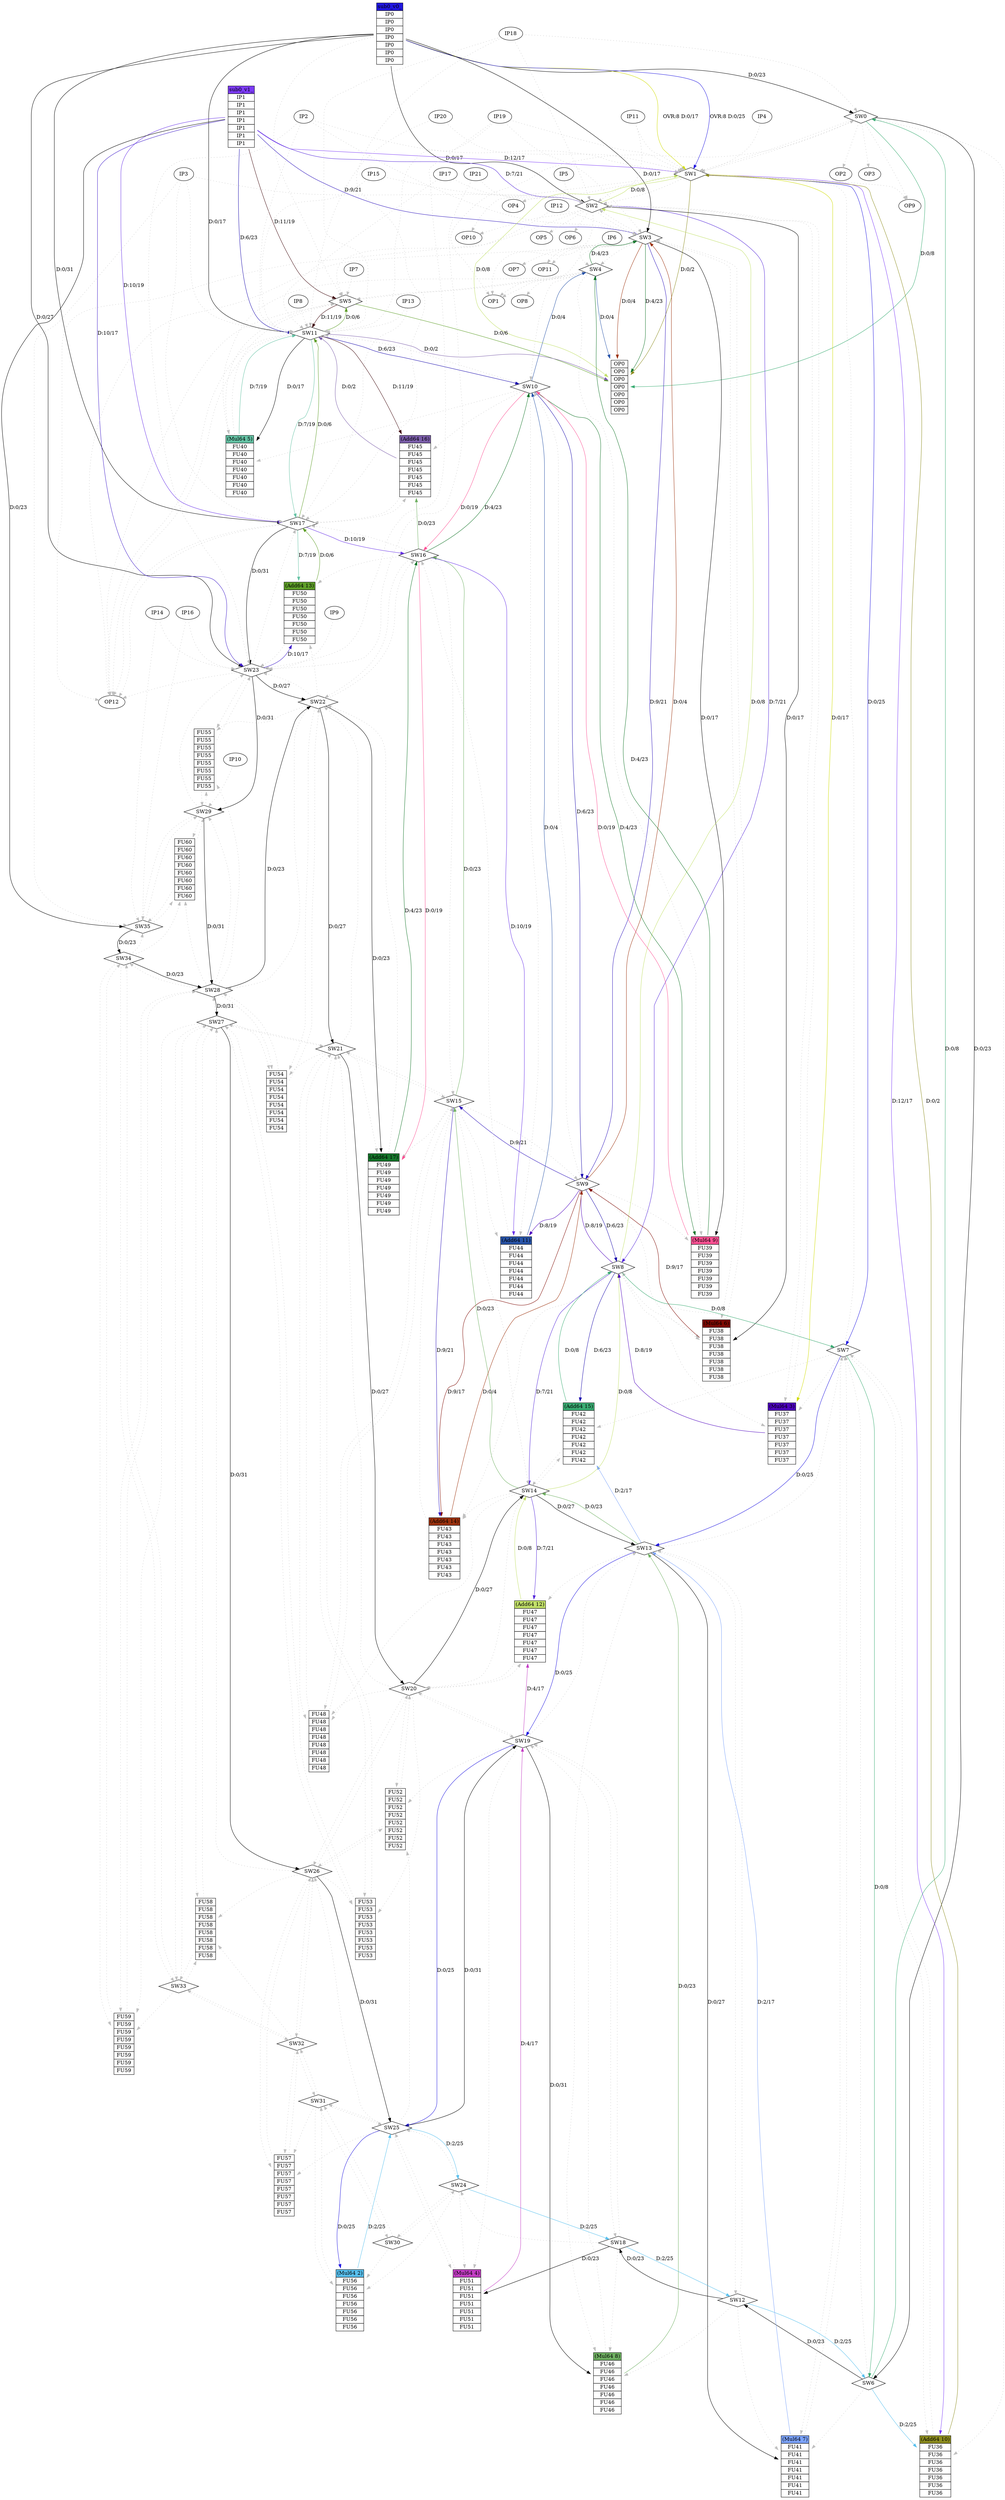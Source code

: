 digraph sched {
IP0[shape=plaintext, label = <<table border="0" cellspacing="0"><tr><td port="sub0_v0_" border="1" bgcolor="#2117e1">sub0_v0_</td></tr><tr><td border="1"> IP0 </td></tr><tr><td border="1"> IP0 </td></tr><tr><td border="1"> IP0 </td></tr><tr><td border="1"> IP0 </td></tr><tr><td border="1"> IP0 </td></tr><tr><td border="1"> IP0 </td></tr><tr><td border="1"> IP0 </td></tr>
</table>>, pos = "-2,1!", pin=true];
IP1[shape=plaintext, label = <<table border="0" cellspacing="0"><tr><td port="sub0_v1_" border="1" bgcolor="#7c3bf8">sub0_v1_</td></tr><tr><td border="1"> IP1 </td></tr><tr><td border="1"> IP1 </td></tr><tr><td border="1"> IP1 </td></tr><tr><td border="1"> IP1 </td></tr><tr><td border="1"> IP1 </td></tr><tr><td border="1"> IP1 </td></tr><tr><td border="1"> IP1 </td></tr>
</table>>, pos = "-2,1!", pin=true];
OP0[shape=plaintext, label = <<table border="0" cellspacing="0"><tr><td border="1"> OP0 </td></tr><tr><td border="1"> OP0 </td></tr><tr><td border="1"> OP0 </td></tr><tr><td border="1"> OP0 </td></tr><tr><td border="1"> OP0 </td></tr><tr><td border="1"> OP0 </td></tr><tr><td border="1"> OP0 </td></tr>
</table>>, pos = "-2,1!", pin=true];
SW0 [shape=diamond, pos = "-4,3!", pin=true];
SW1 [shape=diamond, pos = "-4,3!", pin=true];
SW2 [shape=diamond, pos = "-4,3!", pin=true];
SW3 [shape=diamond, pos = "-4,3!", pin=true];
SW4 [shape=diamond, pos = "-4,3!", pin=true];
SW5 [shape=diamond, pos = "-4,3!", pin=true];
SW6 [shape=diamond, pos = "-4,3!", pin=true];
SW7 [shape=diamond, pos = "-4,3!", pin=true];
SW8 [shape=diamond, pos = "-4,3!", pin=true];
SW9 [shape=diamond, pos = "-4,3!", pin=true];
SW10 [shape=diamond, pos = "-4,3!", pin=true];
SW11 [shape=diamond, pos = "-4,3!", pin=true];
SW12 [shape=diamond, pos = "-4,3!", pin=true];
SW13 [shape=diamond, pos = "-4,3!", pin=true];
SW14 [shape=diamond, pos = "-4,3!", pin=true];
SW15 [shape=diamond, pos = "-4,3!", pin=true];
SW16 [shape=diamond, pos = "-4,3!", pin=true];
SW17 [shape=diamond, pos = "-4,3!", pin=true];
SW18 [shape=diamond, pos = "-4,3!", pin=true];
SW19 [shape=diamond, pos = "-4,3!", pin=true];
SW20 [shape=diamond, pos = "-4,3!", pin=true];
SW21 [shape=diamond, pos = "-4,3!", pin=true];
SW22 [shape=diamond, pos = "-4,3!", pin=true];
SW23 [shape=diamond, pos = "-4,3!", pin=true];
SW24 [shape=diamond, pos = "-4,3!", pin=true];
SW25 [shape=diamond, pos = "-4,3!", pin=true];
SW26 [shape=diamond, pos = "-4,3!", pin=true];
SW27 [shape=diamond, pos = "-4,3!", pin=true];
SW28 [shape=diamond, pos = "-4,3!", pin=true];
SW29 [shape=diamond, pos = "-4,3!", pin=true];
SW30 [shape=diamond, pos = "-4,3!", pin=true];
SW31 [shape=diamond, pos = "-4,3!", pin=true];
SW32 [shape=diamond, pos = "-4,3!", pin=true];
SW33 [shape=diamond, pos = "-4,3!", pin=true];
SW34 [shape=diamond, pos = "-4,3!", pin=true];
SW35 [shape=diamond, pos = "-4,3!", pin=true];
FU36[shape=plaintext, label = <<table border="0" cellspacing="0"><tr><td port="(Add64 10)" border="1" bgcolor="#8d8d1f">(Add64 10)</td></tr><tr><td border="1"> FU36 </td></tr><tr><td border="1"> FU36 </td></tr><tr><td border="1"> FU36 </td></tr><tr><td border="1"> FU36 </td></tr><tr><td border="1"> FU36 </td></tr><tr><td border="1"> FU36 </td></tr><tr><td border="1"> FU36 </td></tr>
</table>>, pos = "-2,1!", pin=true];
FU37[shape=plaintext, label = <<table border="0" cellspacing="0"><tr><td port="(Mul64 3)" border="1" bgcolor="#4e03bf">(Mul64 3)</td></tr><tr><td border="1"> FU37 </td></tr><tr><td border="1"> FU37 </td></tr><tr><td border="1"> FU37 </td></tr><tr><td border="1"> FU37 </td></tr><tr><td border="1"> FU37 </td></tr><tr><td border="1"> FU37 </td></tr><tr><td border="1"> FU37 </td></tr>
</table>>, pos = "-2,1!", pin=true];
FU38[shape=plaintext, label = <<table border="0" cellspacing="0"><tr><td port="(Mul64 6)" border="1" bgcolor="#7f092">(Mul64 6)</td></tr><tr><td border="1"> FU38 </td></tr><tr><td border="1"> FU38 </td></tr><tr><td border="1"> FU38 </td></tr><tr><td border="1"> FU38 </td></tr><tr><td border="1"> FU38 </td></tr><tr><td border="1"> FU38 </td></tr><tr><td border="1"> FU38 </td></tr>
</table>>, pos = "-2,1!", pin=true];
FU39[shape=plaintext, label = <<table border="0" cellspacing="0"><tr><td port="(Mul64 9)" border="1" bgcolor="#fd5295">(Mul64 9)</td></tr><tr><td border="1"> FU39 </td></tr><tr><td border="1"> FU39 </td></tr><tr><td border="1"> FU39 </td></tr><tr><td border="1"> FU39 </td></tr><tr><td border="1"> FU39 </td></tr><tr><td border="1"> FU39 </td></tr><tr><td border="1"> FU39 </td></tr>
</table>>, pos = "-2,1!", pin=true];
FU40[shape=plaintext, label = <<table border="0" cellspacing="0"><tr><td port="(Mul64 5)" border="1" bgcolor="#64c2a4">(Mul64 5)</td></tr><tr><td border="1"> FU40 </td></tr><tr><td border="1"> FU40 </td></tr><tr><td border="1"> FU40 </td></tr><tr><td border="1"> FU40 </td></tr><tr><td border="1"> FU40 </td></tr><tr><td border="1"> FU40 </td></tr><tr><td border="1"> FU40 </td></tr>
</table>>, pos = "-2,1!", pin=true];
FU41[shape=plaintext, label = <<table border="0" cellspacing="0"><tr><td port="(Mul64 7)" border="1" bgcolor="#7ca3fa">(Mul64 7)</td></tr><tr><td border="1"> FU41 </td></tr><tr><td border="1"> FU41 </td></tr><tr><td border="1"> FU41 </td></tr><tr><td border="1"> FU41 </td></tr><tr><td border="1"> FU41 </td></tr><tr><td border="1"> FU41 </td></tr><tr><td border="1"> FU41 </td></tr>
</table>>, pos = "-2,1!", pin=true];
FU42[shape=plaintext, label = <<table border="0" cellspacing="0"><tr><td port="(Add64 15)" border="1" bgcolor="#3aac73">(Add64 15)</td></tr><tr><td border="1"> FU42 </td></tr><tr><td border="1"> FU42 </td></tr><tr><td border="1"> FU42 </td></tr><tr><td border="1"> FU42 </td></tr><tr><td border="1"> FU42 </td></tr><tr><td border="1"> FU42 </td></tr><tr><td border="1"> FU42 </td></tr>
</table>>, pos = "-2,1!", pin=true];
FU43[shape=plaintext, label = <<table border="0" cellspacing="0"><tr><td port="(Add64 14)" border="1" bgcolor="#9c31c">(Add64 14)</td></tr><tr><td border="1"> FU43 </td></tr><tr><td border="1"> FU43 </td></tr><tr><td border="1"> FU43 </td></tr><tr><td border="1"> FU43 </td></tr><tr><td border="1"> FU43 </td></tr><tr><td border="1"> FU43 </td></tr><tr><td border="1"> FU43 </td></tr>
</table>>, pos = "-2,1!", pin=true];
FU44[shape=plaintext, label = <<table border="0" cellspacing="0"><tr><td port="(Add64 11)" border="1" bgcolor="#2854a9">(Add64 11)</td></tr><tr><td border="1"> FU44 </td></tr><tr><td border="1"> FU44 </td></tr><tr><td border="1"> FU44 </td></tr><tr><td border="1"> FU44 </td></tr><tr><td border="1"> FU44 </td></tr><tr><td border="1"> FU44 </td></tr><tr><td border="1"> FU44 </td></tr>
</table>>, pos = "-2,1!", pin=true];
FU45[shape=plaintext, label = <<table border="0" cellspacing="0"><tr><td port="(Add64 16)" border="1" bgcolor="#7b5eaa">(Add64 16)</td></tr><tr><td border="1"> FU45 </td></tr><tr><td border="1"> FU45 </td></tr><tr><td border="1"> FU45 </td></tr><tr><td border="1"> FU45 </td></tr><tr><td border="1"> FU45 </td></tr><tr><td border="1"> FU45 </td></tr><tr><td border="1"> FU45 </td></tr>
</table>>, pos = "-2,1!", pin=true];
FU46[shape=plaintext, label = <<table border="0" cellspacing="0"><tr><td port="(Mul64 8)" border="1" bgcolor="#6fb062">(Mul64 8)</td></tr><tr><td border="1"> FU46 </td></tr><tr><td border="1"> FU46 </td></tr><tr><td border="1"> FU46 </td></tr><tr><td border="1"> FU46 </td></tr><tr><td border="1"> FU46 </td></tr><tr><td border="1"> FU46 </td></tr><tr><td border="1"> FU46 </td></tr>
</table>>, pos = "-2,1!", pin=true];
FU47[shape=plaintext, label = <<table border="0" cellspacing="0"><tr><td port="(Add64 12)" border="1" bgcolor="#c2e069">(Add64 12)</td></tr><tr><td border="1"> FU47 </td></tr><tr><td border="1"> FU47 </td></tr><tr><td border="1"> FU47 </td></tr><tr><td border="1"> FU47 </td></tr><tr><td border="1"> FU47 </td></tr><tr><td border="1"> FU47 </td></tr><tr><td border="1"> FU47 </td></tr>
</table>>, pos = "-2,1!", pin=true];
FU48[shape=plaintext, label = <<table border="0" cellspacing="0"><tr><td border="1"> FU48 </td></tr><tr><td border="1"> FU48 </td></tr><tr><td border="1"> FU48 </td></tr><tr><td border="1"> FU48 </td></tr><tr><td border="1"> FU48 </td></tr><tr><td border="1"> FU48 </td></tr><tr><td border="1"> FU48 </td></tr><tr><td border="1"> FU48 </td></tr>
</table>>, pos = "-2,1!", pin=true];
FU49[shape=plaintext, label = <<table border="0" cellspacing="0"><tr><td port="(Add64 17)" border="1" bgcolor="#14762a">(Add64 17)</td></tr><tr><td border="1"> FU49 </td></tr><tr><td border="1"> FU49 </td></tr><tr><td border="1"> FU49 </td></tr><tr><td border="1"> FU49 </td></tr><tr><td border="1"> FU49 </td></tr><tr><td border="1"> FU49 </td></tr><tr><td border="1"> FU49 </td></tr>
</table>>, pos = "-2,1!", pin=true];
FU50[shape=plaintext, label = <<table border="0" cellspacing="0"><tr><td port="(Add64 13)" border="1" bgcolor="#5e9e28">(Add64 13)</td></tr><tr><td border="1"> FU50 </td></tr><tr><td border="1"> FU50 </td></tr><tr><td border="1"> FU50 </td></tr><tr><td border="1"> FU50 </td></tr><tr><td border="1"> FU50 </td></tr><tr><td border="1"> FU50 </td></tr><tr><td border="1"> FU50 </td></tr>
</table>>, pos = "-2,1!", pin=true];
FU51[shape=plaintext, label = <<table border="0" cellspacing="0"><tr><td port="(Mul64 4)" border="1" bgcolor="#c43dc5">(Mul64 4)</td></tr><tr><td border="1"> FU51 </td></tr><tr><td border="1"> FU51 </td></tr><tr><td border="1"> FU51 </td></tr><tr><td border="1"> FU51 </td></tr><tr><td border="1"> FU51 </td></tr><tr><td border="1"> FU51 </td></tr><tr><td border="1"> FU51 </td></tr>
</table>>, pos = "-2,1!", pin=true];
FU52[shape=plaintext, label = <<table border="0" cellspacing="0"><tr><td border="1"> FU52 </td></tr><tr><td border="1"> FU52 </td></tr><tr><td border="1"> FU52 </td></tr><tr><td border="1"> FU52 </td></tr><tr><td border="1"> FU52 </td></tr><tr><td border="1"> FU52 </td></tr><tr><td border="1"> FU52 </td></tr><tr><td border="1"> FU52 </td></tr>
</table>>, pos = "-2,1!", pin=true];
FU53[shape=plaintext, label = <<table border="0" cellspacing="0"><tr><td border="1"> FU53 </td></tr><tr><td border="1"> FU53 </td></tr><tr><td border="1"> FU53 </td></tr><tr><td border="1"> FU53 </td></tr><tr><td border="1"> FU53 </td></tr><tr><td border="1"> FU53 </td></tr><tr><td border="1"> FU53 </td></tr><tr><td border="1"> FU53 </td></tr>
</table>>, pos = "-2,1!", pin=true];
FU54[shape=plaintext, label = <<table border="0" cellspacing="0"><tr><td border="1"> FU54 </td></tr><tr><td border="1"> FU54 </td></tr><tr><td border="1"> FU54 </td></tr><tr><td border="1"> FU54 </td></tr><tr><td border="1"> FU54 </td></tr><tr><td border="1"> FU54 </td></tr><tr><td border="1"> FU54 </td></tr><tr><td border="1"> FU54 </td></tr>
</table>>, pos = "-2,1!", pin=true];
FU55[shape=plaintext, label = <<table border="0" cellspacing="0"><tr><td border="1"> FU55 </td></tr><tr><td border="1"> FU55 </td></tr><tr><td border="1"> FU55 </td></tr><tr><td border="1"> FU55 </td></tr><tr><td border="1"> FU55 </td></tr><tr><td border="1"> FU55 </td></tr><tr><td border="1"> FU55 </td></tr><tr><td border="1"> FU55 </td></tr>
</table>>, pos = "-2,1!", pin=true];
FU56[shape=plaintext, label = <<table border="0" cellspacing="0"><tr><td port="(Mul64 2)" border="1" bgcolor="#58c0ee">(Mul64 2)</td></tr><tr><td border="1"> FU56 </td></tr><tr><td border="1"> FU56 </td></tr><tr><td border="1"> FU56 </td></tr><tr><td border="1"> FU56 </td></tr><tr><td border="1"> FU56 </td></tr><tr><td border="1"> FU56 </td></tr><tr><td border="1"> FU56 </td></tr>
</table>>, pos = "-2,1!", pin=true];
FU57[shape=plaintext, label = <<table border="0" cellspacing="0"><tr><td border="1"> FU57 </td></tr><tr><td border="1"> FU57 </td></tr><tr><td border="1"> FU57 </td></tr><tr><td border="1"> FU57 </td></tr><tr><td border="1"> FU57 </td></tr><tr><td border="1"> FU57 </td></tr><tr><td border="1"> FU57 </td></tr><tr><td border="1"> FU57 </td></tr>
</table>>, pos = "-2,1!", pin=true];
FU58[shape=plaintext, label = <<table border="0" cellspacing="0"><tr><td border="1"> FU58 </td></tr><tr><td border="1"> FU58 </td></tr><tr><td border="1"> FU58 </td></tr><tr><td border="1"> FU58 </td></tr><tr><td border="1"> FU58 </td></tr><tr><td border="1"> FU58 </td></tr><tr><td border="1"> FU58 </td></tr><tr><td border="1"> FU58 </td></tr>
</table>>, pos = "-2,1!", pin=true];
FU59[shape=plaintext, label = <<table border="0" cellspacing="0"><tr><td border="1"> FU59 </td></tr><tr><td border="1"> FU59 </td></tr><tr><td border="1"> FU59 </td></tr><tr><td border="1"> FU59 </td></tr><tr><td border="1"> FU59 </td></tr><tr><td border="1"> FU59 </td></tr><tr><td border="1"> FU59 </td></tr><tr><td border="1"> FU59 </td></tr>
</table>>, pos = "-2,1!", pin=true];
FU60[shape=plaintext, label = <<table border="0" cellspacing="0"><tr><td border="1"> FU60 </td></tr><tr><td border="1"> FU60 </td></tr><tr><td border="1"> FU60 </td></tr><tr><td border="1"> FU60 </td></tr><tr><td border="1"> FU60 </td></tr><tr><td border="1"> FU60 </td></tr><tr><td border="1"> FU60 </td></tr><tr><td border="1"> FU60 </td></tr>
</table>>, pos = "-2,1!", pin=true];
SW0->SW6 [color="#3c3"  label="D:0/23 "];
SW0->SW1 [color=gray style=dotted, label="" fontcolor=gray]
SW0->FU36 [color=gray style=dotted, label="" fontcolor=gray]
SW0->OP0 [color="#3aac73"  label="D:0/8 "];
SW0->OP1 [color=gray style=dotted, label="" fontcolor=gray]
SW0->OP2 [color=gray style=dotted, label="" fontcolor=gray]
SW0->OP3 [color=gray style=dotted, label="" fontcolor=gray]
SW0->OP9 [color=gray style=dotted, label="" fontcolor=gray]
SW1->SW0 [color=gray style=dotted, label="" fontcolor=gray]
SW1->SW7 [color="#2117e1"  label="D:0/25 "];
SW1->SW2 [color=gray style=dotted, label="" fontcolor=gray]
SW1->FU36 [color="#7c3bf8"  label="D:12/17 "];
SW1->FU37 [color="#d0dd2"  label="D:0/17 "];
SW1->OP0 [color="#8d8d1f"  label="D:0/2 "];
SW1->OP0 [color="#c2e069"  label="D:0/8 "];
SW1->OP4 [color=gray style=dotted, label="" fontcolor=gray]
SW1->OP9 [color=gray style=dotted, label="" fontcolor=gray]
SW1->OP10 [color=gray style=dotted, label="" fontcolor=gray]
SW2->SW1 [color="#c2e069"  label="D:0/8 "];
SW2->SW8 [color="#5427da"  label="D:7/21 "];
SW2->SW3 [color=gray style=dotted, label="" fontcolor=gray]
SW2->FU37 [color=gray style=dotted, label="" fontcolor=gray]
SW2->FU38 [color="#a5"  label="D:0/17 "];
SW2->OP1 [color=gray style=dotted, label="" fontcolor=gray]
SW2->OP5 [color=gray style=dotted, label="" fontcolor=gray]
SW2->OP6 [color=gray style=dotted, label="" fontcolor=gray]
SW2->OP10 [color=gray style=dotted, label="" fontcolor=gray]
SW2->OP12 [color=gray style=dotted, label="" fontcolor=gray]
SW3->SW2 [color=gray style=dotted, label="" fontcolor=gray]
SW3->SW9 [color="#2c13bc"  label="D:9/21 "];
SW3->SW4 [color=gray style=dotted, label="" fontcolor=gray]
SW3->FU38 [color=gray style=dotted, label="" fontcolor=gray]
SW3->FU39 [color="#78"  label="D:0/17 "];
SW3->OP0 [color="#9c31c"  label="D:0/4 "];
SW3->OP0 [color="#14762a"  label="D:4/23 "];
SW3->OP1 [color=gray style=dotted, label="" fontcolor=gray]
SW3->OP7 [color=gray style=dotted, label="" fontcolor=gray]
SW3->OP11 [color=gray style=dotted, label="" fontcolor=gray]
SW3->OP11 [color=gray style=dotted, label="" fontcolor=gray]
SW3->OP12 [color=gray style=dotted, label="" fontcolor=gray]
SW4->SW3 [color="#14762a"  label="D:4/23 "];
SW4->SW10 [color=gray style=dotted, label="" fontcolor=gray]
SW4->SW5 [color=gray style=dotted, label="" fontcolor=gray]
SW4->FU39 [color=gray style=dotted, label="" fontcolor=gray]
SW4->FU40 [color=gray style=dotted, label="" fontcolor=gray]
SW4->OP0 [color="#2854a9"  label="D:0/4 "];
SW4->OP1 [color=gray style=dotted, label="" fontcolor=gray]
SW4->OP8 [color=gray style=dotted, label="" fontcolor=gray]
SW5->SW4 [color=gray style=dotted, label="" fontcolor=gray]
SW5->SW11 [color="#4009e"  label="D:11/19 "];
SW5->FU40 [color=gray style=dotted, label="" fontcolor=gray]
SW5->OP0 [color="#5e9e28"  label="D:0/6 "];
SW5->OP12 [color=gray style=dotted, label="" fontcolor=gray]
SW6->SW0 [color="#3aac73"  label="D:0/8 "];
SW6->SW12 [color="#3c3"  label="D:0/23 "];
SW6->SW7 [color=gray style=dotted, label="" fontcolor=gray]
SW6->FU36 [color="#58c0ee"  label="D:2/25 "];
SW6->FU41 [color=gray style=dotted, label="" fontcolor=gray]
SW7->SW1 [color=gray style=dotted, label="" fontcolor=gray]
SW7->SW6 [color="#3aac73"  label="D:0/8 "];
SW7->SW13 [color="#2117e1"  label="D:0/25 "];
SW7->SW8 [color=gray style=dotted, label="" fontcolor=gray]
SW7->FU36 [color=gray style=dotted, label="" fontcolor=gray]
SW7->FU37 [color=gray style=dotted, label="" fontcolor=gray]
SW7->FU41 [color=gray style=dotted, label="" fontcolor=gray]
SW7->FU42 [color=gray style=dotted, label="" fontcolor=gray]
SW8->SW2 [color="#c2e069"  label="D:0/8 "];
SW8->SW7 [color="#3aac73"  label="D:0/8 "];
SW8->SW14 [color="#5427da"  label="D:7/21 "];
SW8->SW9 [color="#4e03bf"  label="D:8/19 "];
SW8->FU37 [color=gray style=dotted, label="" fontcolor=gray]
SW8->FU38 [color=gray style=dotted, label="" fontcolor=gray]
SW8->FU42 [color="#1809ad"  label="D:6/23 "];
SW8->FU43 [color=gray style=dotted, label="" fontcolor=gray]
SW9->SW3 [color="#9c31c"  label="D:0/4 "];
SW9->SW8 [color="#1809ad"  label="D:6/23 "];
SW9->SW15 [color="#2c13bc"  label="D:9/21 "];
SW9->SW10 [color=gray style=dotted, label="" fontcolor=gray]
SW9->FU38 [color=gray style=dotted, label="" fontcolor=gray]
SW9->FU39 [color=gray style=dotted, label="" fontcolor=gray]
SW9->FU43 [color="#7f092"  label="D:9/17 "];
SW9->FU44 [color="#4e03bf"  label="D:8/19 "];
SW10->SW4 [color="#2854a9"  label="D:0/4 "];
SW10->SW9 [color="#1809ad"  label="D:6/23 "];
SW10->SW16 [color="#fd5295"  label="D:0/19 "];
SW10->SW11 [color=gray style=dotted, label="" fontcolor=gray]
SW10->FU39 [color="#14762a"  label="D:4/23 "];
SW10->FU40 [color=gray style=dotted, label="" fontcolor=gray]
SW10->FU44 [color=gray style=dotted, label="" fontcolor=gray]
SW10->FU45 [color=gray style=dotted, label="" fontcolor=gray]
SW11->SW5 [color="#5e9e28"  label="D:0/6 "];
SW11->SW10 [color="#1809ad"  label="D:6/23 "];
SW11->SW17 [color="#64c2a4"  label="D:7/19 "];
SW11->FU40 [color="#b4"  label="D:0/17 "];
SW11->FU45 [color="#4009e"  label="D:11/19 "];
SW11->OP0 [color="#7b5eaa"  label="D:0/2 "];
SW11->OP12 [color=gray style=dotted, label="" fontcolor=gray]
SW11->OP12 [color=gray style=dotted, label="" fontcolor=gray]
SW12->SW6 [color="#58c0ee"  label="D:2/25 "];
SW12->SW18 [color="#3c3"  label="D:0/23 "];
SW12->SW13 [color=gray style=dotted, label="" fontcolor=gray]
SW12->FU41 [color=gray style=dotted, label="" fontcolor=gray]
SW12->FU46 [color=gray style=dotted, label="" fontcolor=gray]
SW13->SW7 [color=gray style=dotted, label="" fontcolor=gray]
SW13->SW12 [color=gray style=dotted, label="" fontcolor=gray]
SW13->SW19 [color="#2117e1"  label="D:0/25 "];
SW13->SW14 [color="#6fb062"  label="D:0/23 "];
SW13->FU41 [color="#96"  label="D:0/27 "];
SW13->FU42 [color="#7ca3fa"  label="D:2/17 "];
SW13->FU46 [color=gray style=dotted, label="" fontcolor=gray]
SW13->FU47 [color=gray style=dotted, label="" fontcolor=gray]
SW14->SW8 [color="#c2e069"  label="D:0/8 "];
SW14->SW13 [color="#96"  label="D:0/27 "];
SW14->SW20 [color=gray style=dotted, label="" fontcolor=gray]
SW14->SW15 [color="#6fb062"  label="D:0/23 "];
SW14->FU42 [color=gray style=dotted, label="" fontcolor=gray]
SW14->FU43 [color=gray style=dotted, label="" fontcolor=gray]
SW14->FU47 [color="#5427da"  label="D:7/21 "];
SW14->FU48 [color=gray style=dotted, label="" fontcolor=gray]
SW15->SW9 [color=gray style=dotted, label="" fontcolor=gray]
SW15->SW14 [color=gray style=dotted, label="" fontcolor=gray]
SW15->SW21 [color=gray style=dotted, label="" fontcolor=gray]
SW15->SW16 [color="#6fb062"  label="D:0/23 "];
SW15->FU43 [color="#2c13bc"  label="D:9/21 "];
SW15->FU44 [color=gray style=dotted, label="" fontcolor=gray]
SW15->FU48 [color=gray style=dotted, label="" fontcolor=gray]
SW15->FU49 [color=gray style=dotted, label="" fontcolor=gray]
SW16->SW10 [color="#14762a"  label="D:4/23 "];
SW16->SW15 [color=gray style=dotted, label="" fontcolor=gray]
SW16->SW22 [color=gray style=dotted, label="" fontcolor=gray]
SW16->SW17 [color=gray style=dotted, label="" fontcolor=gray]
SW16->FU44 [color="#6831e9"  label="D:10/19 "];
SW16->FU45 [color="#6fb062"  label="D:0/23 "];
SW16->FU49 [color="#fd5295"  label="D:0/19 "];
SW16->FU50 [color=gray style=dotted, label="" fontcolor=gray]
SW17->SW11 [color="#5e9e28"  label="D:0/6 "];
SW17->SW16 [color="#6831e9"  label="D:10/19 "];
SW17->SW23 [color="#87"  label="D:0/31 "];
SW17->FU45 [color=gray style=dotted, label="" fontcolor=gray]
SW17->FU50 [color="#64c2a4"  label="D:7/19 "];
SW17->OP12 [color=gray style=dotted, label="" fontcolor=gray]
SW17->OP12 [color=gray style=dotted, label="" fontcolor=gray]
SW18->SW12 [color="#58c0ee"  label="D:2/25 "];
SW18->SW24 [color=gray style=dotted, label="" fontcolor=gray]
SW18->SW19 [color=gray style=dotted, label="" fontcolor=gray]
SW18->FU46 [color=gray style=dotted, label="" fontcolor=gray]
SW18->FU51 [color="#3c3"  label="D:0/23 "];
SW19->SW13 [color=gray style=dotted, label="" fontcolor=gray]
SW19->SW18 [color=gray style=dotted, label="" fontcolor=gray]
SW19->SW25 [color="#2117e1"  label="D:0/25 "];
SW19->SW20 [color=gray style=dotted, label="" fontcolor=gray]
SW19->FU46 [color="#87"  label="D:0/31 "];
SW19->FU47 [color="#c43dc5"  label="D:4/17 "];
SW19->FU51 [color=gray style=dotted, label="" fontcolor=gray]
SW19->FU52 [color=gray style=dotted, label="" fontcolor=gray]
SW20->SW14 [color="#96"  label="D:0/27 "];
SW20->SW19 [color=gray style=dotted, label="" fontcolor=gray]
SW20->SW26 [color=gray style=dotted, label="" fontcolor=gray]
SW20->SW21 [color=gray style=dotted, label="" fontcolor=gray]
SW20->FU47 [color=gray style=dotted, label="" fontcolor=gray]
SW20->FU48 [color=gray style=dotted, label="" fontcolor=gray]
SW20->FU52 [color=gray style=dotted, label="" fontcolor=gray]
SW20->FU53 [color=gray style=dotted, label="" fontcolor=gray]
SW21->SW15 [color=gray style=dotted, label="" fontcolor=gray]
SW21->SW20 [color="#96"  label="D:0/27 "];
SW21->SW27 [color=gray style=dotted, label="" fontcolor=gray]
SW21->SW22 [color=gray style=dotted, label="" fontcolor=gray]
SW21->FU48 [color=gray style=dotted, label="" fontcolor=gray]
SW21->FU49 [color=gray style=dotted, label="" fontcolor=gray]
SW21->FU53 [color=gray style=dotted, label="" fontcolor=gray]
SW21->FU54 [color=gray style=dotted, label="" fontcolor=gray]
SW22->SW16 [color=gray style=dotted, label="" fontcolor=gray]
SW22->SW21 [color="#96"  label="D:0/27 "];
SW22->SW28 [color=gray style=dotted, label="" fontcolor=gray]
SW22->SW23 [color=gray style=dotted, label="" fontcolor=gray]
SW22->FU49 [color="#8f"  label="D:0/23 "];
SW22->FU50 [color=gray style=dotted, label="" fontcolor=gray]
SW22->FU54 [color=gray style=dotted, label="" fontcolor=gray]
SW22->FU55 [color=gray style=dotted, label="" fontcolor=gray]
SW23->SW17 [color=gray style=dotted, label="" fontcolor=gray]
SW23->SW22 [color="#96"  label="D:0/27 "];
SW23->SW29 [color="#87"  label="D:0/31 "];
SW23->FU50 [color="#401dcb"  label="D:10/17 "];
SW23->FU55 [color=gray style=dotted, label="" fontcolor=gray]
SW23->OP12 [color=gray style=dotted, label="" fontcolor=gray]
SW24->SW18 [color="#58c0ee"  label="D:2/25 "];
SW24->SW30 [color=gray style=dotted, label="" fontcolor=gray]
SW24->SW25 [color=gray style=dotted, label="" fontcolor=gray]
SW24->FU51 [color=gray style=dotted, label="" fontcolor=gray]
SW24->FU56 [color=gray style=dotted, label="" fontcolor=gray]
SW25->SW19 [color="#87"  label="D:0/31 "];
SW25->SW24 [color="#58c0ee"  label="D:2/25 "];
SW25->SW31 [color=gray style=dotted, label="" fontcolor=gray]
SW25->SW26 [color=gray style=dotted, label="" fontcolor=gray]
SW25->FU51 [color=gray style=dotted, label="" fontcolor=gray]
SW25->FU52 [color=gray style=dotted, label="" fontcolor=gray]
SW25->FU56 [color="#2117e1"  label="D:0/25 "];
SW25->FU57 [color=gray style=dotted, label="" fontcolor=gray]
SW26->SW20 [color=gray style=dotted, label="" fontcolor=gray]
SW26->SW25 [color="#87"  label="D:0/31 "];
SW26->SW32 [color=gray style=dotted, label="" fontcolor=gray]
SW26->SW27 [color=gray style=dotted, label="" fontcolor=gray]
SW26->FU52 [color=gray style=dotted, label="" fontcolor=gray]
SW26->FU53 [color=gray style=dotted, label="" fontcolor=gray]
SW26->FU57 [color=gray style=dotted, label="" fontcolor=gray]
SW26->FU58 [color=gray style=dotted, label="" fontcolor=gray]
SW27->SW21 [color=gray style=dotted, label="" fontcolor=gray]
SW27->SW26 [color="#87"  label="D:0/31 "];
SW27->SW33 [color=gray style=dotted, label="" fontcolor=gray]
SW27->SW28 [color=gray style=dotted, label="" fontcolor=gray]
SW27->FU53 [color=gray style=dotted, label="" fontcolor=gray]
SW27->FU54 [color=gray style=dotted, label="" fontcolor=gray]
SW27->FU58 [color=gray style=dotted, label="" fontcolor=gray]
SW27->FU59 [color=gray style=dotted, label="" fontcolor=gray]
SW28->SW22 [color="#8f"  label="D:0/23 "];
SW28->SW27 [color="#87"  label="D:0/31 "];
SW28->SW34 [color=gray style=dotted, label="" fontcolor=gray]
SW28->SW29 [color=gray style=dotted, label="" fontcolor=gray]
SW28->FU54 [color=gray style=dotted, label="" fontcolor=gray]
SW28->FU55 [color=gray style=dotted, label="" fontcolor=gray]
SW28->FU59 [color=gray style=dotted, label="" fontcolor=gray]
SW28->FU60 [color=gray style=dotted, label="" fontcolor=gray]
SW29->SW23 [color=gray style=dotted, label="" fontcolor=gray]
SW29->SW28 [color="#87"  label="D:0/31 "];
SW29->SW35 [color=gray style=dotted, label="" fontcolor=gray]
SW29->FU55 [color=gray style=dotted, label="" fontcolor=gray]
SW29->FU60 [color=gray style=dotted, label="" fontcolor=gray]
SW30->SW24 [color=gray style=dotted, label="" fontcolor=gray]
SW30->SW31 [color=gray style=dotted, label="" fontcolor=gray]
SW30->FU56 [color=gray style=dotted, label="" fontcolor=gray]
SW31->SW25 [color=gray style=dotted, label="" fontcolor=gray]
SW31->SW30 [color=gray style=dotted, label="" fontcolor=gray]
SW31->SW32 [color=gray style=dotted, label="" fontcolor=gray]
SW31->FU56 [color=gray style=dotted, label="" fontcolor=gray]
SW31->FU57 [color=gray style=dotted, label="" fontcolor=gray]
SW32->SW26 [color=gray style=dotted, label="" fontcolor=gray]
SW32->SW31 [color=gray style=dotted, label="" fontcolor=gray]
SW32->SW33 [color=gray style=dotted, label="" fontcolor=gray]
SW32->FU57 [color=gray style=dotted, label="" fontcolor=gray]
SW32->FU58 [color=gray style=dotted, label="" fontcolor=gray]
SW33->SW27 [color=gray style=dotted, label="" fontcolor=gray]
SW33->SW32 [color=gray style=dotted, label="" fontcolor=gray]
SW33->SW34 [color=gray style=dotted, label="" fontcolor=gray]
SW33->FU58 [color=gray style=dotted, label="" fontcolor=gray]
SW33->FU59 [color=gray style=dotted, label="" fontcolor=gray]
SW34->SW28 [color="#8f"  label="D:0/23 "];
SW34->SW33 [color=gray style=dotted, label="" fontcolor=gray]
SW34->SW35 [color=gray style=dotted, label="" fontcolor=gray]
SW34->FU59 [color=gray style=dotted, label="" fontcolor=gray]
SW34->FU60 [color=gray style=dotted, label="" fontcolor=gray]
SW35->SW29 [color=gray style=dotted, label="" fontcolor=gray]
SW35->SW34 [color="#8f"  label="D:0/23 "];
SW35->FU60 [color=gray style=dotted, label="" fontcolor=gray]
FU36->SW1 [color="#8d8d1f"  label="D:0/2 "];
FU36->SW7 [color=gray style=dotted, label="" fontcolor=gray]
FU37->SW2 [color=gray style=dotted, label="" fontcolor=gray]
FU37->SW8 [color="#4e03bf"  label="D:8/19 "];
FU38->SW3 [color=gray style=dotted, label="" fontcolor=gray]
FU38->SW9 [color="#7f092"  label="D:9/17 "];
FU39->SW4 [color="#14762a"  label="D:4/23 "];
FU39->SW10 [color="#fd5295"  label="D:0/19 "];
FU40->SW5 [color=gray style=dotted, label="" fontcolor=gray]
FU40->SW11 [color="#64c2a4"  label="D:7/19 "];
FU41->SW7 [color=gray style=dotted, label="" fontcolor=gray]
FU41->SW13 [color="#7ca3fa"  label="D:2/17 "];
FU42->SW8 [color="#3aac73"  label="D:0/8 "];
FU42->SW14 [color=gray style=dotted, label="" fontcolor=gray]
FU43->SW9 [color="#9c31c"  label="D:0/4 "];
FU43->SW15 [color=gray style=dotted, label="" fontcolor=gray]
FU44->SW10 [color="#2854a9"  label="D:0/4 "];
FU44->SW16 [color=gray style=dotted, label="" fontcolor=gray]
FU45->SW11 [color="#7b5eaa"  label="D:0/2 "];
FU45->SW17 [color=gray style=dotted, label="" fontcolor=gray]
FU46->SW13 [color="#6fb062"  label="D:0/23 "];
FU46->SW19 [color=gray style=dotted, label="" fontcolor=gray]
FU47->SW14 [color="#c2e069"  label="D:0/8 "];
FU47->SW20 [color=gray style=dotted, label="" fontcolor=gray]
FU48->SW15 [color=gray style=dotted, label="" fontcolor=gray]
FU48->SW21 [color=gray style=dotted, label="" fontcolor=gray]
FU49->SW16 [color="#14762a"  label="D:4/23 "];
FU49->SW22 [color=gray style=dotted, label="" fontcolor=gray]
FU50->SW17 [color="#5e9e28"  label="D:0/6 "];
FU50->SW23 [color=gray style=dotted, label="" fontcolor=gray]
FU51->SW19 [color="#c43dc5"  label="D:4/17 "];
FU51->SW25 [color=gray style=dotted, label="" fontcolor=gray]
FU52->SW20 [color=gray style=dotted, label="" fontcolor=gray]
FU52->SW26 [color=gray style=dotted, label="" fontcolor=gray]
FU53->SW21 [color=gray style=dotted, label="" fontcolor=gray]
FU53->SW27 [color=gray style=dotted, label="" fontcolor=gray]
FU54->SW22 [color=gray style=dotted, label="" fontcolor=gray]
FU54->SW28 [color=gray style=dotted, label="" fontcolor=gray]
FU55->SW23 [color=gray style=dotted, label="" fontcolor=gray]
FU55->SW29 [color=gray style=dotted, label="" fontcolor=gray]
FU56->SW25 [color="#58c0ee"  label="D:2/25 "];
FU56->SW31 [color=gray style=dotted, label="" fontcolor=gray]
FU57->SW26 [color=gray style=dotted, label="" fontcolor=gray]
FU57->SW32 [color=gray style=dotted, label="" fontcolor=gray]
FU58->SW27 [color=gray style=dotted, label="" fontcolor=gray]
FU58->SW33 [color=gray style=dotted, label="" fontcolor=gray]
FU59->SW28 [color=gray style=dotted, label="" fontcolor=gray]
FU59->SW34 [color=gray style=dotted, label="" fontcolor=gray]
FU60->SW29 [color=gray style=dotted, label="" fontcolor=gray]
FU60->SW35 [color=gray style=dotted, label="" fontcolor=gray]
IP0->SW0 [color="#3c3"  label="D:0/23 "];
IP0->SW1 [color="#d0dd2"  label="OVR:8 D:0/17 "];
IP0->SW1 [color="#2117e1"  label="OVR:8 D:0/25 "];
IP0->SW2 [color="#a5"  label="D:0/17 "];
IP0->SW3 [color="#78"  label="D:0/17 "];
IP0->SW5 [color=gray style=dotted, label="" fontcolor=gray]
IP0->SW11 [color="#b4"  label="D:0/17 "];
IP0->SW17 [color="#87"  label="D:0/31 "];
IP0->SW23 [color="#96"  label="D:0/27 "];
IP1->SW1 [color="#7c3bf8"  label="D:12/17 "];
IP1->SW2 [color="#5427da"  label="D:7/21 "];
IP1->SW3 [color="#2c13bc"  label="D:9/21 "];
IP1->SW5 [color="#4009e"  label="D:11/19 "];
IP1->SW11 [color="#1809ad"  label="D:6/23 "];
IP1->SW17 [color="#6831e9"  label="D:10/19 "];
IP1->SW23 [color="#401dcb"  label="D:10/17 "];
IP1->SW35 [color="#8f"  label="D:0/23 "];
IP2->SW1 [color=gray style=dotted, label="" fontcolor=gray]
IP2->SW3 [color=gray style=dotted, label="" fontcolor=gray]
IP2->SW11 [color=gray style=dotted, label="" fontcolor=gray]
IP2->SW23 [color=gray style=dotted, label="" fontcolor=gray]
IP3->SW2 [color=gray style=dotted, label="" fontcolor=gray]
IP3->SW11 [color=gray style=dotted, label="" fontcolor=gray]
IP3->SW17 [color=gray style=dotted, label="" fontcolor=gray]
IP3->SW35 [color=gray style=dotted, label="" fontcolor=gray]
IP4->SW1 [color=gray style=dotted, label="" fontcolor=gray]
IP5->SW2 [color=gray style=dotted, label="" fontcolor=gray]
IP6->SW4 [color=gray style=dotted, label="" fontcolor=gray]
IP7->SW5 [color=gray style=dotted, label="" fontcolor=gray]
IP8->SW11 [color=gray style=dotted, label="" fontcolor=gray]
IP9->SW23 [color=gray style=dotted, label="" fontcolor=gray]
IP10->SW29 [color=gray style=dotted, label="" fontcolor=gray]
IP11->SW1 [color=gray style=dotted, label="" fontcolor=gray]
IP11->SW2 [color=gray style=dotted, label="" fontcolor=gray]
IP12->SW3 [color=gray style=dotted, label="" fontcolor=gray]
IP12->SW5 [color=gray style=dotted, label="" fontcolor=gray]
IP13->SW11 [color=gray style=dotted, label="" fontcolor=gray]
IP13->SW17 [color=gray style=dotted, label="" fontcolor=gray]
IP14->SW23 [color=gray style=dotted, label="" fontcolor=gray]
IP14->SW35 [color=gray style=dotted, label="" fontcolor=gray]
IP15->SW2 [color=gray style=dotted, label="" fontcolor=gray]
IP15->SW11 [color=gray style=dotted, label="" fontcolor=gray]
IP16->SW23 [color=gray style=dotted, label="" fontcolor=gray]
IP16->SW35 [color=gray style=dotted, label="" fontcolor=gray]
IP17->SW2 [color=gray style=dotted, label="" fontcolor=gray]
IP17->SW11 [color=gray style=dotted, label="" fontcolor=gray]
IP18->SW0 [color=gray style=dotted, label="" fontcolor=gray]
IP18->SW2 [color=gray style=dotted, label="" fontcolor=gray]
IP18->SW11 [color=gray style=dotted, label="" fontcolor=gray]
IP18->SW17 [color=gray style=dotted, label="" fontcolor=gray]
IP19->SW1 [color=gray style=dotted, label="" fontcolor=gray]
IP19->SW3 [color=gray style=dotted, label="" fontcolor=gray]
IP19->SW11 [color=gray style=dotted, label="" fontcolor=gray]
IP19->SW23 [color=gray style=dotted, label="" fontcolor=gray]
IP20->SW1 [color=gray style=dotted, label="" fontcolor=gray]
IP20->SW11 [color=gray style=dotted, label="" fontcolor=gray]
IP21->SW2 [color=gray style=dotted, label="" fontcolor=gray]
IP21->SW23 [color=gray style=dotted, label="" fontcolor=gray]
}

